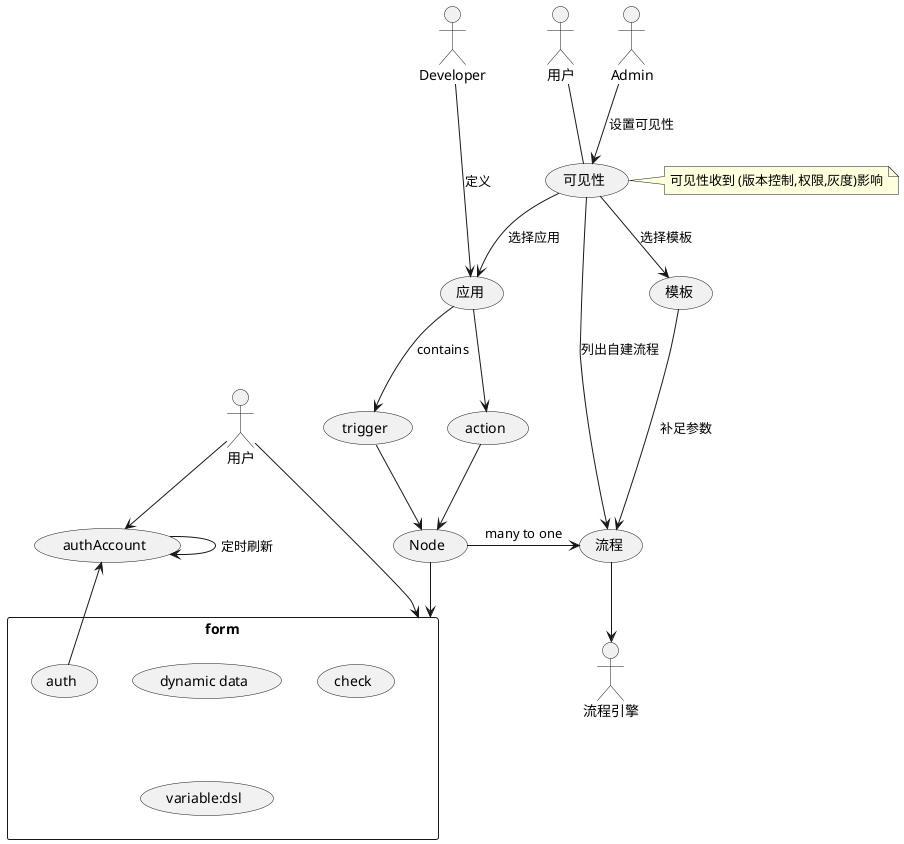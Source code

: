 @startuml

:Developer:
:用户: as user
:Admin:

(应用) as app
(模板) as template
(可见性) as visible
(流程) as workflow

note right of visible
    可见性收到 (版本控制,权限,灰度)影响
end note


user -- visible

Admin --> visible: 设置可见性

visible --> app: 选择应用
visible --> template: 选择模板
visible ---> workflow: 列出自建流程

template --> workflow: 补足参数

app --> (trigger): contains
app --> (action)

Developer ---> app: 定义

rectangle form {

    (auth)
    (dynamic data)
    (check)
    (variable:dsl)
}

(Node)

trigger --> (Node)
action --> (Node)

Node --> form
Node -> workflow: many to one

:用户: --> form
:用户: --> (authAccount)

authAccount -> authAccount:定时刷新

authAccount <-- auth

workflow --> 流程引擎

'流程引擎 -> Node: callback
newpage

package Auth {
  (是否是管理员)
}

package visible {

   (app可见性)
   (trigger/action可见性)
   (returns 可见性)
}

package App {
    (listAppService)
}

@enduml